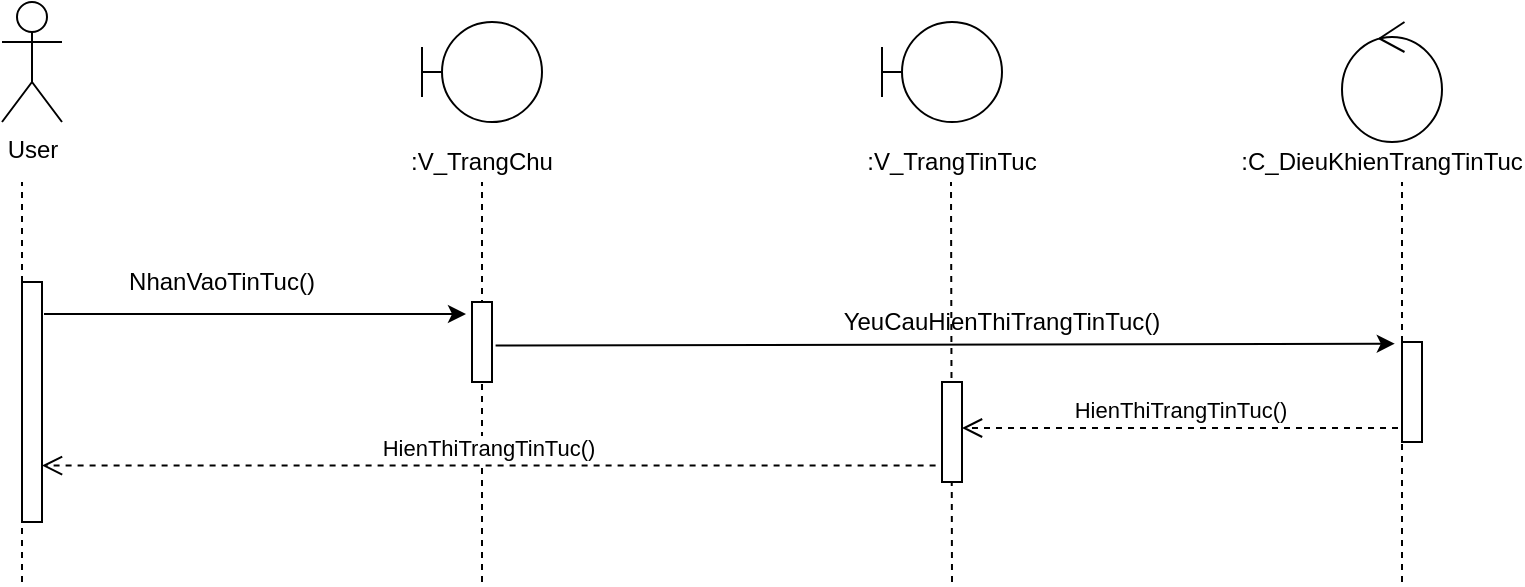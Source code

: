 <mxfile version="14.0.1" type="github">
  <diagram id="kgpKYQtTHZ0yAKxKKP6v" name="Page-1">
    <mxGraphModel dx="1038" dy="548" grid="1" gridSize="10" guides="1" tooltips="1" connect="1" arrows="1" fold="1" page="1" pageScale="1" pageWidth="850" pageHeight="1100" math="0" shadow="0">
      <root>
        <mxCell id="0" />
        <mxCell id="1" parent="0" />
        <mxCell id="KwdKWLrh2gG3OE4VAdlp-1" value="User" style="shape=umlActor;verticalLabelPosition=bottom;verticalAlign=top;html=1;outlineConnect=0;" vertex="1" parent="1">
          <mxGeometry x="40" y="20" width="30" height="60" as="geometry" />
        </mxCell>
        <mxCell id="KwdKWLrh2gG3OE4VAdlp-2" value="" style="shape=umlBoundary;whiteSpace=wrap;html=1;" vertex="1" parent="1">
          <mxGeometry x="480" y="30" width="60" height="50" as="geometry" />
        </mxCell>
        <mxCell id="KwdKWLrh2gG3OE4VAdlp-3" value="" style="shape=umlBoundary;whiteSpace=wrap;html=1;" vertex="1" parent="1">
          <mxGeometry x="250" y="30" width="60" height="50" as="geometry" />
        </mxCell>
        <mxCell id="KwdKWLrh2gG3OE4VAdlp-4" value="" style="ellipse;shape=umlControl;whiteSpace=wrap;html=1;" vertex="1" parent="1">
          <mxGeometry x="710" y="30" width="50" height="60" as="geometry" />
        </mxCell>
        <mxCell id="KwdKWLrh2gG3OE4VAdlp-6" value="" style="endArrow=none;dashed=1;html=1;" edge="1" parent="1">
          <mxGeometry width="50" height="50" relative="1" as="geometry">
            <mxPoint x="740" y="310" as="sourcePoint" />
            <mxPoint x="740" y="110" as="targetPoint" />
          </mxGeometry>
        </mxCell>
        <mxCell id="KwdKWLrh2gG3OE4VAdlp-7" value="" style="endArrow=none;dashed=1;html=1;" edge="1" parent="1">
          <mxGeometry width="50" height="50" relative="1" as="geometry">
            <mxPoint x="515" y="310" as="sourcePoint" />
            <mxPoint x="514.5" y="110" as="targetPoint" />
          </mxGeometry>
        </mxCell>
        <mxCell id="KwdKWLrh2gG3OE4VAdlp-8" value="" style="endArrow=none;dashed=1;html=1;entryX=0.5;entryY=1;entryDx=0;entryDy=0;" edge="1" parent="1" target="KwdKWLrh2gG3OE4VAdlp-15">
          <mxGeometry width="50" height="50" relative="1" as="geometry">
            <mxPoint x="280" y="310" as="sourcePoint" />
            <mxPoint x="230" y="100" as="targetPoint" />
          </mxGeometry>
        </mxCell>
        <mxCell id="KwdKWLrh2gG3OE4VAdlp-9" value="" style="endArrow=none;dashed=1;html=1;" edge="1" parent="1">
          <mxGeometry width="50" height="50" relative="1" as="geometry">
            <mxPoint x="50" y="310" as="sourcePoint" />
            <mxPoint x="50" y="110" as="targetPoint" />
          </mxGeometry>
        </mxCell>
        <mxCell id="KwdKWLrh2gG3OE4VAdlp-13" value=":C_DieuKhienTrangTinTuc" style="text;html=1;strokeColor=none;fillColor=none;align=center;verticalAlign=middle;whiteSpace=wrap;rounded=0;" vertex="1" parent="1">
          <mxGeometry x="710" y="90" width="40" height="20" as="geometry" />
        </mxCell>
        <mxCell id="KwdKWLrh2gG3OE4VAdlp-14" value=":V_TrangTinTuc" style="text;html=1;strokeColor=none;fillColor=none;align=center;verticalAlign=middle;whiteSpace=wrap;rounded=0;" vertex="1" parent="1">
          <mxGeometry x="495" y="90" width="40" height="20" as="geometry" />
        </mxCell>
        <mxCell id="KwdKWLrh2gG3OE4VAdlp-15" value=":V_TrangChu" style="text;html=1;strokeColor=none;fillColor=none;align=center;verticalAlign=middle;whiteSpace=wrap;rounded=0;" vertex="1" parent="1">
          <mxGeometry x="260" y="90" width="40" height="20" as="geometry" />
        </mxCell>
        <mxCell id="KwdKWLrh2gG3OE4VAdlp-18" value="" style="html=1;points=[];perimeter=orthogonalPerimeter;" vertex="1" parent="1">
          <mxGeometry x="740" y="190" width="10" height="50" as="geometry" />
        </mxCell>
        <mxCell id="KwdKWLrh2gG3OE4VAdlp-19" value="" style="html=1;points=[];perimeter=orthogonalPerimeter;" vertex="1" parent="1">
          <mxGeometry x="510" y="210" width="10" height="50" as="geometry" />
        </mxCell>
        <mxCell id="KwdKWLrh2gG3OE4VAdlp-20" value="" style="html=1;points=[];perimeter=orthogonalPerimeter;" vertex="1" parent="1">
          <mxGeometry x="275" y="170" width="10" height="40" as="geometry" />
        </mxCell>
        <mxCell id="KwdKWLrh2gG3OE4VAdlp-21" value="" style="html=1;points=[];perimeter=orthogonalPerimeter;" vertex="1" parent="1">
          <mxGeometry x="50" y="160" width="10" height="120" as="geometry" />
        </mxCell>
        <mxCell id="KwdKWLrh2gG3OE4VAdlp-23" value="" style="endArrow=classic;html=1;" edge="1" parent="1">
          <mxGeometry width="50" height="50" relative="1" as="geometry">
            <mxPoint x="61" y="176" as="sourcePoint" />
            <mxPoint x="272" y="176" as="targetPoint" />
          </mxGeometry>
        </mxCell>
        <mxCell id="KwdKWLrh2gG3OE4VAdlp-24" value="NhanVaoTinTuc()" style="text;html=1;strokeColor=none;fillColor=none;align=center;verticalAlign=middle;whiteSpace=wrap;rounded=0;" vertex="1" parent="1">
          <mxGeometry x="130" y="150" width="40" height="20" as="geometry" />
        </mxCell>
        <mxCell id="KwdKWLrh2gG3OE4VAdlp-25" value="" style="endArrow=classic;html=1;exitX=1.18;exitY=0.545;exitDx=0;exitDy=0;exitPerimeter=0;entryX=-0.36;entryY=0.017;entryDx=0;entryDy=0;entryPerimeter=0;" edge="1" parent="1" source="KwdKWLrh2gG3OE4VAdlp-20" target="KwdKWLrh2gG3OE4VAdlp-18">
          <mxGeometry width="50" height="50" relative="1" as="geometry">
            <mxPoint x="400" y="300" as="sourcePoint" />
            <mxPoint x="450" y="250" as="targetPoint" />
          </mxGeometry>
        </mxCell>
        <mxCell id="KwdKWLrh2gG3OE4VAdlp-26" value="YeuCauHienThiTrangTinTuc()" style="text;html=1;strokeColor=none;fillColor=none;align=center;verticalAlign=middle;whiteSpace=wrap;rounded=0;" vertex="1" parent="1">
          <mxGeometry x="520" y="170" width="40" height="20" as="geometry" />
        </mxCell>
        <mxCell id="KwdKWLrh2gG3OE4VAdlp-27" value="HienThiTrangTinTuc()" style="html=1;verticalAlign=bottom;endArrow=open;dashed=1;endSize=8;" edge="1" parent="1">
          <mxGeometry relative="1" as="geometry">
            <mxPoint x="738" y="233" as="sourcePoint" />
            <mxPoint x="520" y="233" as="targetPoint" />
          </mxGeometry>
        </mxCell>
        <mxCell id="KwdKWLrh2gG3OE4VAdlp-28" value="HienThiTrangTinTuc()" style="html=1;verticalAlign=bottom;endArrow=open;dashed=1;endSize=8;exitX=-0.32;exitY=0.836;exitDx=0;exitDy=0;exitPerimeter=0;" edge="1" parent="1" source="KwdKWLrh2gG3OE4VAdlp-19" target="KwdKWLrh2gG3OE4VAdlp-21">
          <mxGeometry relative="1" as="geometry">
            <mxPoint x="460" y="270" as="sourcePoint" />
            <mxPoint x="380" y="270" as="targetPoint" />
          </mxGeometry>
        </mxCell>
      </root>
    </mxGraphModel>
  </diagram>
</mxfile>
